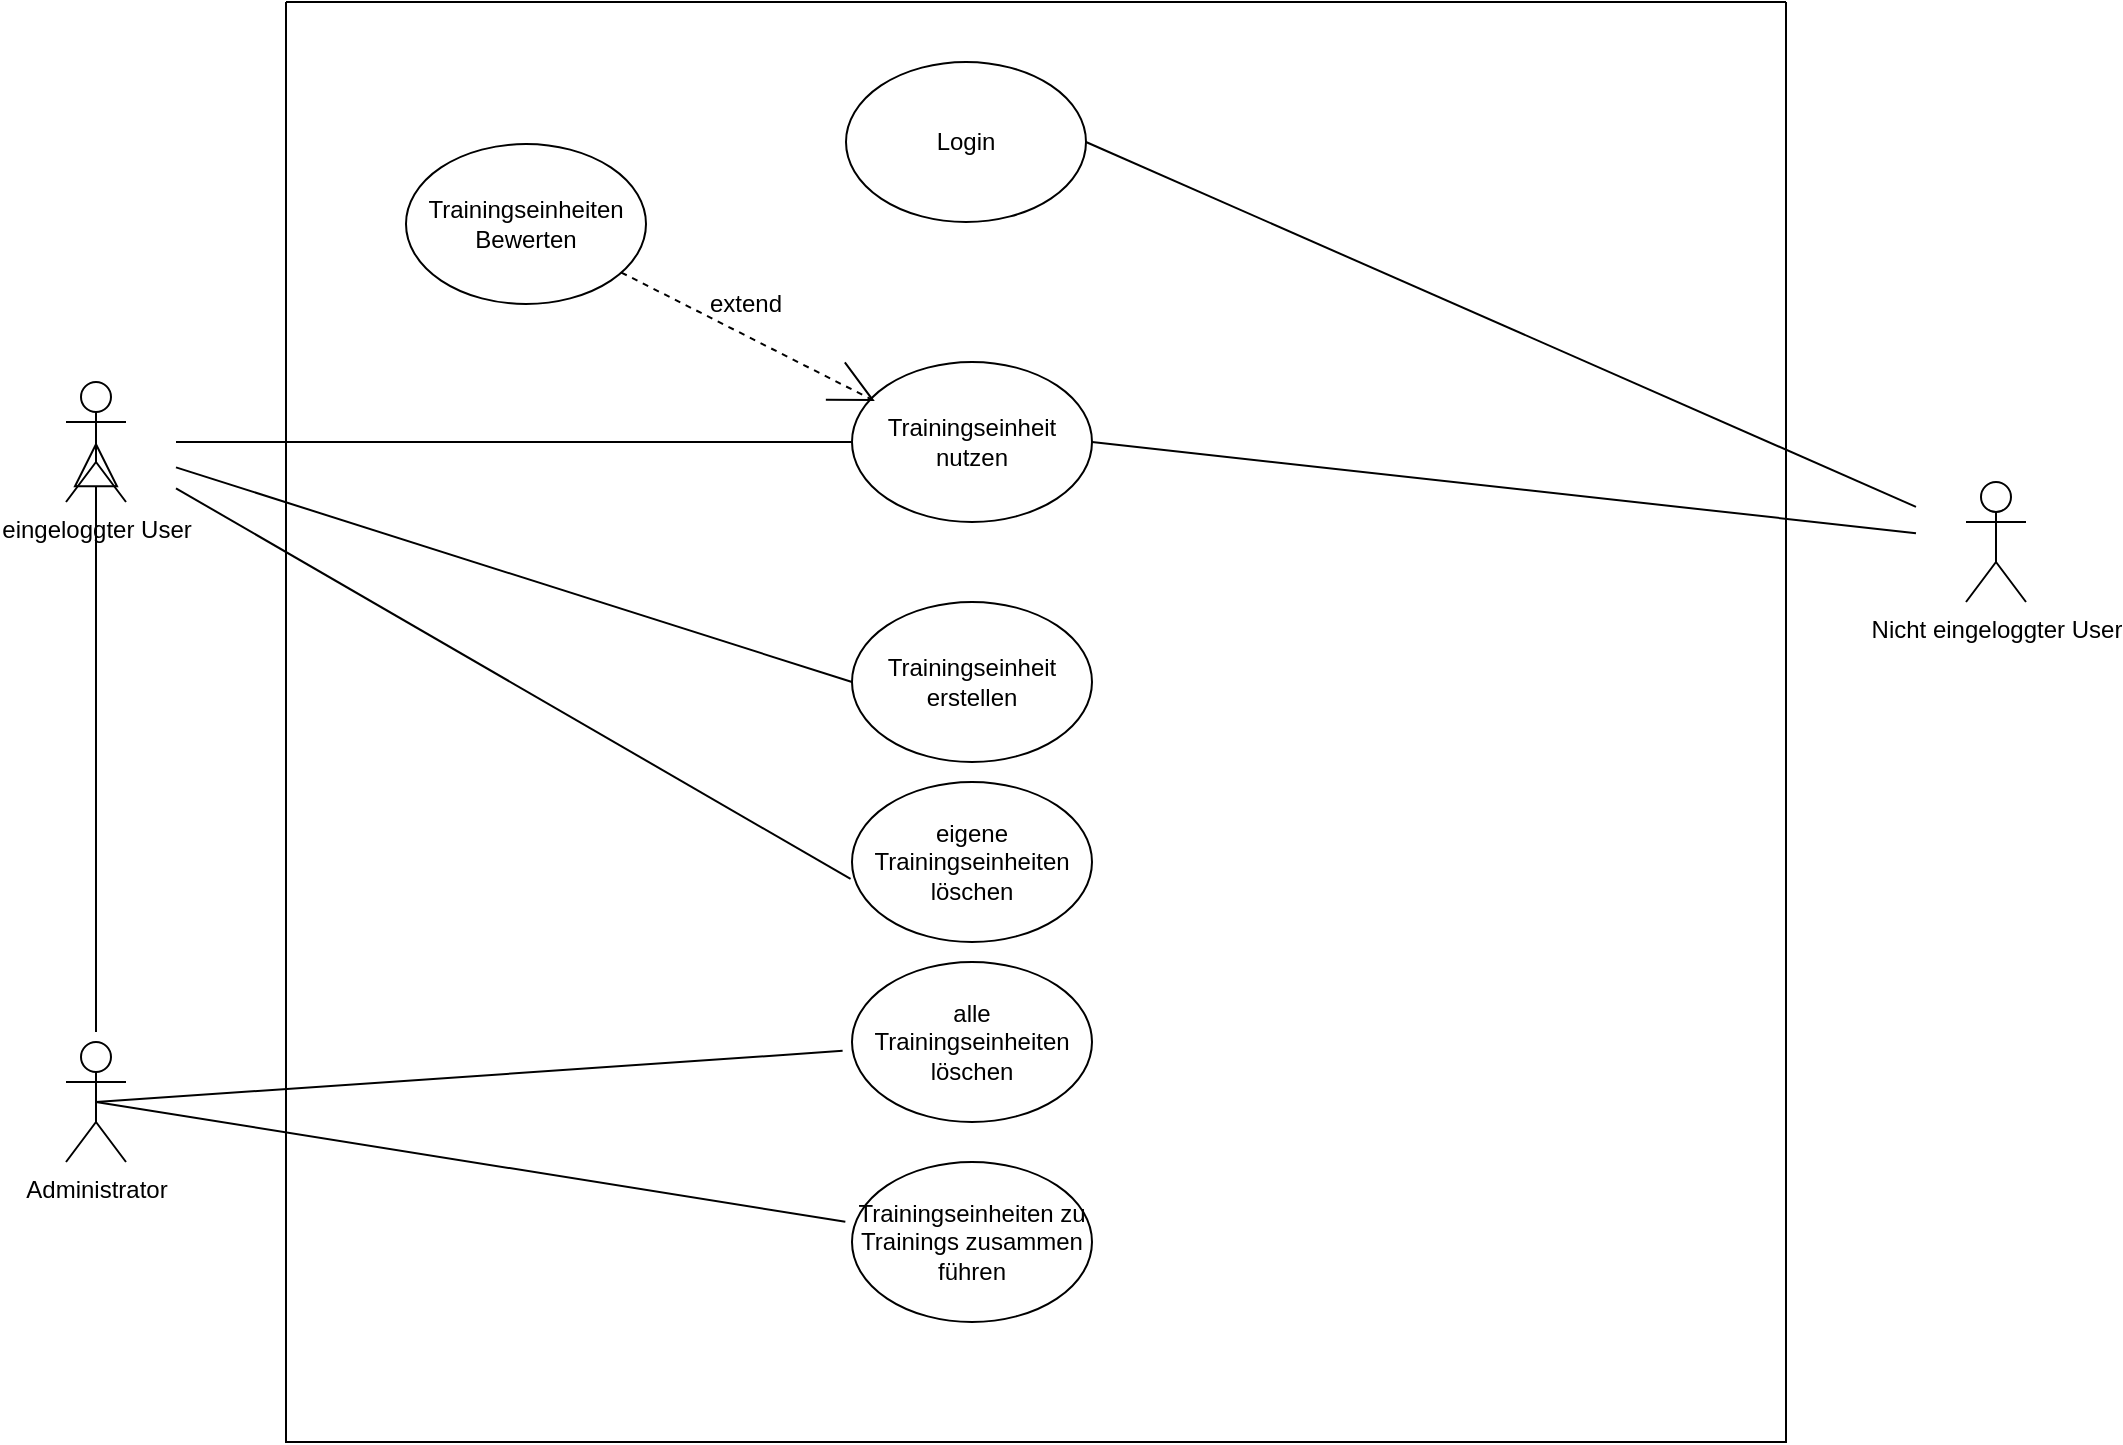 <mxfile version="20.2.7" type="github">
  <diagram name="Page-1" id="929967ad-93f9-6ef4-fab6-5d389245f69c">
    <mxGraphModel dx="1580" dy="2086" grid="1" gridSize="10" guides="1" tooltips="1" connect="1" arrows="1" fold="1" page="1" pageScale="1.5" pageWidth="1169" pageHeight="826" background="none" math="0" shadow="0">
      <root>
        <mxCell id="0" style=";html=1;" />
        <mxCell id="1" style=";html=1;" parent="0" />
        <mxCell id="1672d66443f91eb5-21" style="edgeStyle=none;rounded=0;html=1;dashed=1;endArrow=none;endFill=0;jettySize=auto;orthogonalLoop=1;" parent="1" target="1672d66443f91eb5-9" edge="1">
          <mxGeometry relative="1" as="geometry">
            <mxPoint x="1137.417" y="605" as="sourcePoint" />
          </mxGeometry>
        </mxCell>
        <mxCell id="1672d66443f91eb5-18" style="edgeStyle=orthogonalEdgeStyle;rounded=0;html=1;endArrow=circlePlus;endFill=0;jettySize=auto;orthogonalLoop=1;entryX=0.75;entryY=1;" parent="1" source="1672d66443f91eb5-9" edge="1">
          <mxGeometry relative="1" as="geometry">
            <Array as="points">
              <mxPoint x="1017" y="625" />
              <mxPoint x="757" y="625" />
            </Array>
            <mxPoint x="757" y="605" as="targetPoint" />
          </mxGeometry>
        </mxCell>
        <mxCell id="w4P8oykJ02Qs7_zx1zYA-2" value="" style="swimlane;startSize=0;" vertex="1" parent="1">
          <mxGeometry x="530" y="-770" width="750" height="720" as="geometry" />
        </mxCell>
        <mxCell id="w4P8oykJ02Qs7_zx1zYA-9" value="Trainingseinheit erstellen" style="ellipse;whiteSpace=wrap;html=1;" vertex="1" parent="w4P8oykJ02Qs7_zx1zYA-2">
          <mxGeometry x="283" y="300" width="120" height="80" as="geometry" />
        </mxCell>
        <mxCell id="w4P8oykJ02Qs7_zx1zYA-12" value="alle Trainingseinheiten löschen" style="ellipse;whiteSpace=wrap;html=1;" vertex="1" parent="w4P8oykJ02Qs7_zx1zYA-2">
          <mxGeometry x="283" y="480" width="120" height="80" as="geometry" />
        </mxCell>
        <mxCell id="w4P8oykJ02Qs7_zx1zYA-13" value="Trainingseinheit nutzen" style="ellipse;whiteSpace=wrap;html=1;" vertex="1" parent="w4P8oykJ02Qs7_zx1zYA-2">
          <mxGeometry x="283" y="180" width="120" height="80" as="geometry" />
        </mxCell>
        <mxCell id="w4P8oykJ02Qs7_zx1zYA-44" value="" style="rounded=0;sketch=0;jumpSize=4;orthogonalLoop=1;jettySize=auto;entryX=0.095;entryY=0.244;entryDx=0;entryDy=0;entryPerimeter=0;startArrow=none;startFill=0;endArrow=open;endFill=0;startSize=20;endSize=20;sourcePerimeterSpacing=0;targetPerimeterSpacing=5;strokeWidth=1;dashed=1;html=1;" edge="1" parent="w4P8oykJ02Qs7_zx1zYA-2" source="w4P8oykJ02Qs7_zx1zYA-16" target="w4P8oykJ02Qs7_zx1zYA-13">
          <mxGeometry relative="1" as="geometry" />
        </mxCell>
        <mxCell id="w4P8oykJ02Qs7_zx1zYA-16" value="Trainingseinheiten Bewerten" style="ellipse;whiteSpace=wrap;html=1;" vertex="1" parent="w4P8oykJ02Qs7_zx1zYA-2">
          <mxGeometry x="60" y="71" width="120" height="80" as="geometry" />
        </mxCell>
        <mxCell id="w4P8oykJ02Qs7_zx1zYA-17" value="Trainingseinheiten zu Trainings zusammen führen" style="ellipse;whiteSpace=wrap;html=1;" vertex="1" parent="w4P8oykJ02Qs7_zx1zYA-2">
          <mxGeometry x="283" y="580" width="120" height="80" as="geometry" />
        </mxCell>
        <mxCell id="w4P8oykJ02Qs7_zx1zYA-24" value="eigene Trainingseinheiten löschen" style="ellipse;whiteSpace=wrap;html=1;" vertex="1" parent="w4P8oykJ02Qs7_zx1zYA-2">
          <mxGeometry x="283" y="390" width="120" height="80" as="geometry" />
        </mxCell>
        <mxCell id="w4P8oykJ02Qs7_zx1zYA-25" value="Login" style="ellipse;whiteSpace=wrap;html=1;" vertex="1" parent="w4P8oykJ02Qs7_zx1zYA-2">
          <mxGeometry x="280" y="30" width="120" height="80" as="geometry" />
        </mxCell>
        <mxCell id="w4P8oykJ02Qs7_zx1zYA-45" value="extend" style="text;html=1;strokeColor=none;fillColor=none;align=center;verticalAlign=middle;whiteSpace=wrap;rounded=0;" vertex="1" parent="w4P8oykJ02Qs7_zx1zYA-2">
          <mxGeometry x="200" y="136" width="60" height="30" as="geometry" />
        </mxCell>
        <mxCell id="w4P8oykJ02Qs7_zx1zYA-35" style="rounded=0;sketch=0;jumpSize=4;orthogonalLoop=1;jettySize=auto;html=1;entryX=1;entryY=0.5;entryDx=0;entryDy=0;startArrow=none;startFill=0;endArrow=none;endFill=0;startSize=20;endSize=20;sourcePerimeterSpacing=25;targetPerimeterSpacing=5;strokeWidth=1;" edge="1" parent="1" source="w4P8oykJ02Qs7_zx1zYA-4" target="w4P8oykJ02Qs7_zx1zYA-25">
          <mxGeometry relative="1" as="geometry" />
        </mxCell>
        <mxCell id="w4P8oykJ02Qs7_zx1zYA-43" style="rounded=0;sketch=0;jumpSize=4;orthogonalLoop=1;jettySize=auto;html=1;entryX=1;entryY=0.5;entryDx=0;entryDy=0;startArrow=none;startFill=0;endArrow=none;endFill=0;startSize=20;endSize=20;sourcePerimeterSpacing=25;targetPerimeterSpacing=5;strokeWidth=1;" edge="1" parent="1" source="w4P8oykJ02Qs7_zx1zYA-4" target="w4P8oykJ02Qs7_zx1zYA-13">
          <mxGeometry relative="1" as="geometry" />
        </mxCell>
        <mxCell id="w4P8oykJ02Qs7_zx1zYA-4" value="Nicht eingeloggter User" style="shape=umlActor;verticalLabelPosition=bottom;verticalAlign=top;html=1;outlineConnect=0;" vertex="1" parent="1">
          <mxGeometry x="1370" y="-530" width="30" height="60" as="geometry" />
        </mxCell>
        <mxCell id="w4P8oykJ02Qs7_zx1zYA-21" style="rounded=0;sketch=0;jumpSize=4;orthogonalLoop=1;jettySize=auto;html=1;exitX=0.5;exitY=0.5;exitDx=0;exitDy=0;exitPerimeter=0;endArrow=none;endFill=0;startSize=20;endSize=20;sourcePerimeterSpacing=25;targetPerimeterSpacing=5;strokeWidth=1;startArrow=block;startFill=0;" edge="1" parent="1" source="w4P8oykJ02Qs7_zx1zYA-6" target="w4P8oykJ02Qs7_zx1zYA-15">
          <mxGeometry relative="1" as="geometry" />
        </mxCell>
        <mxCell id="w4P8oykJ02Qs7_zx1zYA-38" style="rounded=0;sketch=0;jumpSize=4;orthogonalLoop=1;jettySize=auto;html=1;entryX=-0.006;entryY=0.606;entryDx=0;entryDy=0;entryPerimeter=0;startArrow=none;startFill=0;endArrow=none;endFill=0;startSize=20;endSize=20;sourcePerimeterSpacing=25;targetPerimeterSpacing=5;strokeWidth=1;" edge="1" parent="1" source="w4P8oykJ02Qs7_zx1zYA-6" target="w4P8oykJ02Qs7_zx1zYA-24">
          <mxGeometry relative="1" as="geometry" />
        </mxCell>
        <mxCell id="w4P8oykJ02Qs7_zx1zYA-39" style="rounded=0;sketch=0;jumpSize=4;orthogonalLoop=1;jettySize=auto;html=1;entryX=0;entryY=0.5;entryDx=0;entryDy=0;startArrow=none;startFill=0;endArrow=none;endFill=0;startSize=20;endSize=20;sourcePerimeterSpacing=25;targetPerimeterSpacing=5;strokeWidth=1;" edge="1" parent="1" source="w4P8oykJ02Qs7_zx1zYA-6" target="w4P8oykJ02Qs7_zx1zYA-9">
          <mxGeometry relative="1" as="geometry" />
        </mxCell>
        <mxCell id="w4P8oykJ02Qs7_zx1zYA-40" style="rounded=0;sketch=0;jumpSize=4;orthogonalLoop=1;jettySize=auto;html=1;entryX=0;entryY=0.5;entryDx=0;entryDy=0;startArrow=none;startFill=0;endArrow=none;endFill=0;startSize=20;endSize=20;sourcePerimeterSpacing=25;targetPerimeterSpacing=5;strokeWidth=1;" edge="1" parent="1" source="w4P8oykJ02Qs7_zx1zYA-6" target="w4P8oykJ02Qs7_zx1zYA-13">
          <mxGeometry relative="1" as="geometry" />
        </mxCell>
        <mxCell id="w4P8oykJ02Qs7_zx1zYA-6" value="eingeloggter User" style="shape=umlActor;verticalLabelPosition=bottom;verticalAlign=top;html=1;outlineConnect=0;" vertex="1" parent="1">
          <mxGeometry x="420" y="-580" width="30" height="60" as="geometry" />
        </mxCell>
        <mxCell id="w4P8oykJ02Qs7_zx1zYA-33" style="rounded=0;sketch=0;jumpSize=4;orthogonalLoop=1;jettySize=auto;html=1;exitX=0.5;exitY=0.5;exitDx=0;exitDy=0;exitPerimeter=0;endArrow=none;endFill=0;startSize=5;endSize=15;sourcePerimeterSpacing=5;targetPerimeterSpacing=5;strokeWidth=1;startArrow=none;startFill=0;" edge="1" parent="1" source="w4P8oykJ02Qs7_zx1zYA-15" target="w4P8oykJ02Qs7_zx1zYA-12">
          <mxGeometry relative="1" as="geometry" />
        </mxCell>
        <mxCell id="w4P8oykJ02Qs7_zx1zYA-34" style="rounded=0;sketch=0;jumpSize=4;orthogonalLoop=1;jettySize=auto;html=1;exitX=0.5;exitY=0.5;exitDx=0;exitDy=0;exitPerimeter=0;endArrow=none;endFill=0;startSize=5;endSize=15;sourcePerimeterSpacing=5;targetPerimeterSpacing=5;strokeWidth=1;startArrow=none;startFill=0;" edge="1" parent="1" source="w4P8oykJ02Qs7_zx1zYA-15" target="w4P8oykJ02Qs7_zx1zYA-17">
          <mxGeometry relative="1" as="geometry" />
        </mxCell>
        <mxCell id="w4P8oykJ02Qs7_zx1zYA-15" value="Administrator" style="shape=umlActor;verticalLabelPosition=bottom;verticalAlign=top;html=1;outlineConnect=0;" vertex="1" parent="1">
          <mxGeometry x="420" y="-250" width="30" height="60" as="geometry" />
        </mxCell>
      </root>
    </mxGraphModel>
  </diagram>
</mxfile>
